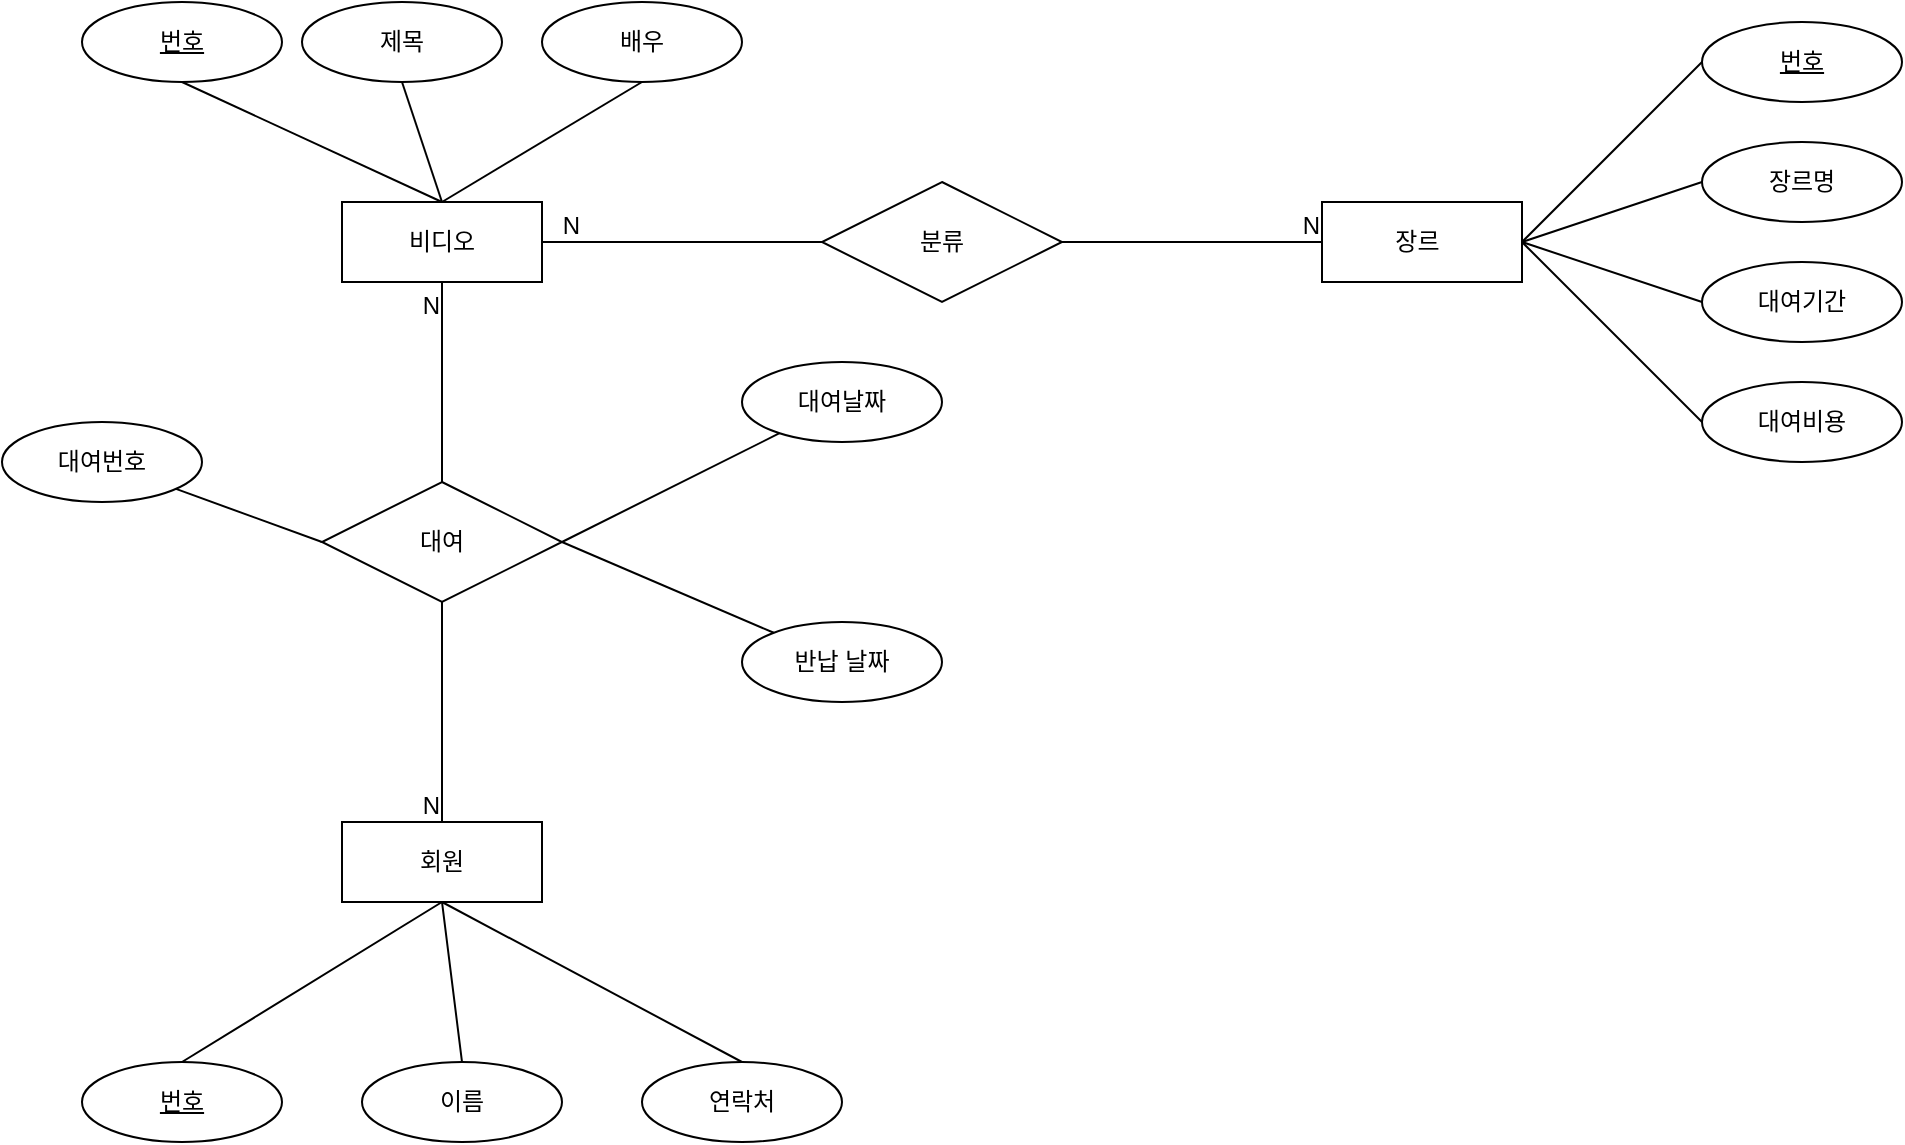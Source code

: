 <mxfile version="23.1.5" type="device">
  <diagram id="R2lEEEUBdFMjLlhIrx00" name="Page-1">
    <mxGraphModel dx="1687" dy="908" grid="1" gridSize="10" guides="1" tooltips="1" connect="1" arrows="1" fold="1" page="1" pageScale="1" pageWidth="3300" pageHeight="4681" math="0" shadow="0" extFonts="Permanent Marker^https://fonts.googleapis.com/css?family=Permanent+Marker">
      <root>
        <mxCell id="0" />
        <mxCell id="1" parent="0" />
        <mxCell id="NJEOX3uPIfty4pzTzGvy-1" value="장르&lt;span style=&quot;white-space: pre;&quot;&gt;&#x9;&lt;/span&gt;" style="whiteSpace=wrap;html=1;align=center;" vertex="1" parent="1">
          <mxGeometry x="900" y="400" width="100" height="40" as="geometry" />
        </mxCell>
        <mxCell id="NJEOX3uPIfty4pzTzGvy-3" value="비디오" style="whiteSpace=wrap;html=1;align=center;" vertex="1" parent="1">
          <mxGeometry x="410" y="400" width="100" height="40" as="geometry" />
        </mxCell>
        <mxCell id="NJEOX3uPIfty4pzTzGvy-4" value="회원" style="whiteSpace=wrap;html=1;align=center;" vertex="1" parent="1">
          <mxGeometry x="410" y="710" width="100" height="40" as="geometry" />
        </mxCell>
        <mxCell id="NJEOX3uPIfty4pzTzGvy-6" value="번호" style="ellipse;whiteSpace=wrap;html=1;align=center;fontStyle=4;" vertex="1" parent="1">
          <mxGeometry x="1090" y="310" width="100" height="40" as="geometry" />
        </mxCell>
        <mxCell id="NJEOX3uPIfty4pzTzGvy-7" value="장르명" style="ellipse;whiteSpace=wrap;html=1;align=center;" vertex="1" parent="1">
          <mxGeometry x="1090" y="370" width="100" height="40" as="geometry" />
        </mxCell>
        <mxCell id="NJEOX3uPIfty4pzTzGvy-8" value="대여기간" style="ellipse;whiteSpace=wrap;html=1;align=center;" vertex="1" parent="1">
          <mxGeometry x="1090" y="430" width="100" height="40" as="geometry" />
        </mxCell>
        <mxCell id="NJEOX3uPIfty4pzTzGvy-9" value="대여비용" style="ellipse;whiteSpace=wrap;html=1;align=center;" vertex="1" parent="1">
          <mxGeometry x="1090" y="490" width="100" height="40" as="geometry" />
        </mxCell>
        <mxCell id="NJEOX3uPIfty4pzTzGvy-10" value="" style="endArrow=none;html=1;rounded=0;entryX=0;entryY=0.5;entryDx=0;entryDy=0;exitX=1;exitY=0.5;exitDx=0;exitDy=0;" edge="1" parent="1" source="NJEOX3uPIfty4pzTzGvy-1" target="NJEOX3uPIfty4pzTzGvy-6">
          <mxGeometry relative="1" as="geometry">
            <mxPoint x="1010" y="400" as="sourcePoint" />
            <mxPoint x="1170" y="400" as="targetPoint" />
          </mxGeometry>
        </mxCell>
        <mxCell id="NJEOX3uPIfty4pzTzGvy-11" value="" style="endArrow=none;html=1;rounded=0;exitX=1;exitY=0.5;exitDx=0;exitDy=0;entryX=0;entryY=0.5;entryDx=0;entryDy=0;" edge="1" parent="1" source="NJEOX3uPIfty4pzTzGvy-1" target="NJEOX3uPIfty4pzTzGvy-7">
          <mxGeometry relative="1" as="geometry">
            <mxPoint x="1010" y="460" as="sourcePoint" />
            <mxPoint x="1070" y="380" as="targetPoint" />
          </mxGeometry>
        </mxCell>
        <mxCell id="NJEOX3uPIfty4pzTzGvy-12" value="" style="endArrow=none;html=1;rounded=0;entryX=0;entryY=0.5;entryDx=0;entryDy=0;exitX=1;exitY=0.5;exitDx=0;exitDy=0;" edge="1" parent="1" source="NJEOX3uPIfty4pzTzGvy-1" target="NJEOX3uPIfty4pzTzGvy-8">
          <mxGeometry relative="1" as="geometry">
            <mxPoint x="1010" y="400" as="sourcePoint" />
            <mxPoint x="1040" y="520" as="targetPoint" />
          </mxGeometry>
        </mxCell>
        <mxCell id="NJEOX3uPIfty4pzTzGvy-13" value="" style="endArrow=none;html=1;rounded=0;exitX=1;exitY=0.5;exitDx=0;exitDy=0;entryX=0;entryY=0.5;entryDx=0;entryDy=0;" edge="1" parent="1" source="NJEOX3uPIfty4pzTzGvy-1" target="NJEOX3uPIfty4pzTzGvy-9">
          <mxGeometry relative="1" as="geometry">
            <mxPoint x="1010" y="520" as="sourcePoint" />
            <mxPoint x="1170" y="520" as="targetPoint" />
          </mxGeometry>
        </mxCell>
        <mxCell id="NJEOX3uPIfty4pzTzGvy-15" value="제목" style="ellipse;whiteSpace=wrap;html=1;align=center;" vertex="1" parent="1">
          <mxGeometry x="390" y="300" width="100" height="40" as="geometry" />
        </mxCell>
        <mxCell id="NJEOX3uPIfty4pzTzGvy-16" value="배우" style="ellipse;whiteSpace=wrap;html=1;align=center;" vertex="1" parent="1">
          <mxGeometry x="510" y="300" width="100" height="40" as="geometry" />
        </mxCell>
        <mxCell id="NJEOX3uPIfty4pzTzGvy-17" value="번호" style="ellipse;whiteSpace=wrap;html=1;align=center;fontStyle=4;" vertex="1" parent="1">
          <mxGeometry x="280" y="300" width="100" height="40" as="geometry" />
        </mxCell>
        <mxCell id="NJEOX3uPIfty4pzTzGvy-18" value="" style="endArrow=none;html=1;rounded=0;exitX=0.5;exitY=1;exitDx=0;exitDy=0;entryX=0.5;entryY=0;entryDx=0;entryDy=0;" edge="1" parent="1" source="NJEOX3uPIfty4pzTzGvy-17" target="NJEOX3uPIfty4pzTzGvy-3">
          <mxGeometry relative="1" as="geometry">
            <mxPoint x="540" y="510" as="sourcePoint" />
            <mxPoint x="700" y="510" as="targetPoint" />
          </mxGeometry>
        </mxCell>
        <mxCell id="NJEOX3uPIfty4pzTzGvy-19" value="" style="endArrow=none;html=1;rounded=0;exitX=0.5;exitY=1;exitDx=0;exitDy=0;entryX=0.5;entryY=0;entryDx=0;entryDy=0;" edge="1" parent="1" source="NJEOX3uPIfty4pzTzGvy-15" target="NJEOX3uPIfty4pzTzGvy-3">
          <mxGeometry relative="1" as="geometry">
            <mxPoint x="560" y="500" as="sourcePoint" />
            <mxPoint x="720" y="500" as="targetPoint" />
          </mxGeometry>
        </mxCell>
        <mxCell id="NJEOX3uPIfty4pzTzGvy-20" value="" style="endArrow=none;html=1;rounded=0;exitX=0.5;exitY=1;exitDx=0;exitDy=0;entryX=0.5;entryY=0;entryDx=0;entryDy=0;" edge="1" parent="1" source="NJEOX3uPIfty4pzTzGvy-16" target="NJEOX3uPIfty4pzTzGvy-3">
          <mxGeometry relative="1" as="geometry">
            <mxPoint x="480" y="500" as="sourcePoint" />
            <mxPoint x="640" y="500" as="targetPoint" />
          </mxGeometry>
        </mxCell>
        <mxCell id="NJEOX3uPIfty4pzTzGvy-21" value="번호" style="ellipse;whiteSpace=wrap;html=1;align=center;fontStyle=4;" vertex="1" parent="1">
          <mxGeometry x="280" y="830" width="100" height="40" as="geometry" />
        </mxCell>
        <mxCell id="NJEOX3uPIfty4pzTzGvy-22" value="이름" style="ellipse;whiteSpace=wrap;html=1;align=center;" vertex="1" parent="1">
          <mxGeometry x="420" y="830" width="100" height="40" as="geometry" />
        </mxCell>
        <mxCell id="NJEOX3uPIfty4pzTzGvy-23" value="연락처" style="ellipse;whiteSpace=wrap;html=1;align=center;" vertex="1" parent="1">
          <mxGeometry x="560" y="830" width="100" height="40" as="geometry" />
        </mxCell>
        <mxCell id="NJEOX3uPIfty4pzTzGvy-24" value="" style="endArrow=none;html=1;rounded=0;exitX=0.5;exitY=1;exitDx=0;exitDy=0;entryX=0.5;entryY=0;entryDx=0;entryDy=0;" edge="1" parent="1" source="NJEOX3uPIfty4pzTzGvy-4" target="NJEOX3uPIfty4pzTzGvy-21">
          <mxGeometry relative="1" as="geometry">
            <mxPoint x="430" y="810" as="sourcePoint" />
            <mxPoint x="590" y="810" as="targetPoint" />
          </mxGeometry>
        </mxCell>
        <mxCell id="NJEOX3uPIfty4pzTzGvy-25" value="" style="endArrow=none;html=1;rounded=0;exitX=0.5;exitY=1;exitDx=0;exitDy=0;entryX=0.5;entryY=0;entryDx=0;entryDy=0;" edge="1" parent="1" source="NJEOX3uPIfty4pzTzGvy-4" target="NJEOX3uPIfty4pzTzGvy-22">
          <mxGeometry relative="1" as="geometry">
            <mxPoint x="470" y="760" as="sourcePoint" />
            <mxPoint x="340" y="840" as="targetPoint" />
          </mxGeometry>
        </mxCell>
        <mxCell id="NJEOX3uPIfty4pzTzGvy-26" value="" style="endArrow=none;html=1;rounded=0;exitX=0.5;exitY=0;exitDx=0;exitDy=0;entryX=0.5;entryY=1;entryDx=0;entryDy=0;" edge="1" parent="1" source="NJEOX3uPIfty4pzTzGvy-23" target="NJEOX3uPIfty4pzTzGvy-4">
          <mxGeometry relative="1" as="geometry">
            <mxPoint x="470" y="760" as="sourcePoint" />
            <mxPoint x="480" y="840" as="targetPoint" />
          </mxGeometry>
        </mxCell>
        <mxCell id="NJEOX3uPIfty4pzTzGvy-28" value="분류" style="shape=rhombus;perimeter=rhombusPerimeter;whiteSpace=wrap;html=1;align=center;" vertex="1" parent="1">
          <mxGeometry x="650" y="390" width="120" height="60" as="geometry" />
        </mxCell>
        <mxCell id="NJEOX3uPIfty4pzTzGvy-29" value="" style="endArrow=none;html=1;rounded=0;exitX=0;exitY=0.5;exitDx=0;exitDy=0;entryX=1;entryY=0.5;entryDx=0;entryDy=0;" edge="1" parent="1" source="NJEOX3uPIfty4pzTzGvy-28" target="NJEOX3uPIfty4pzTzGvy-3">
          <mxGeometry relative="1" as="geometry">
            <mxPoint x="490" y="540" as="sourcePoint" />
            <mxPoint x="650" y="540" as="targetPoint" />
          </mxGeometry>
        </mxCell>
        <mxCell id="NJEOX3uPIfty4pzTzGvy-30" value="N" style="resizable=0;html=1;whiteSpace=wrap;align=right;verticalAlign=bottom;" connectable="0" vertex="1" parent="NJEOX3uPIfty4pzTzGvy-29">
          <mxGeometry x="1" relative="1" as="geometry">
            <mxPoint x="20" as="offset" />
          </mxGeometry>
        </mxCell>
        <mxCell id="NJEOX3uPIfty4pzTzGvy-31" value="" style="endArrow=none;html=1;rounded=0;exitX=1;exitY=0.5;exitDx=0;exitDy=0;entryX=0;entryY=0.5;entryDx=0;entryDy=0;" edge="1" parent="1" source="NJEOX3uPIfty4pzTzGvy-28" target="NJEOX3uPIfty4pzTzGvy-1">
          <mxGeometry relative="1" as="geometry">
            <mxPoint x="780" y="480" as="sourcePoint" />
            <mxPoint x="940" y="480" as="targetPoint" />
          </mxGeometry>
        </mxCell>
        <mxCell id="NJEOX3uPIfty4pzTzGvy-32" value="N" style="resizable=0;html=1;whiteSpace=wrap;align=right;verticalAlign=bottom;" connectable="0" vertex="1" parent="NJEOX3uPIfty4pzTzGvy-31">
          <mxGeometry x="1" relative="1" as="geometry" />
        </mxCell>
        <mxCell id="NJEOX3uPIfty4pzTzGvy-33" value="대여" style="shape=rhombus;perimeter=rhombusPerimeter;whiteSpace=wrap;html=1;align=center;" vertex="1" parent="1">
          <mxGeometry x="400" y="540" width="120" height="60" as="geometry" />
        </mxCell>
        <mxCell id="NJEOX3uPIfty4pzTzGvy-34" value="" style="endArrow=none;html=1;rounded=0;exitX=0.5;exitY=0;exitDx=0;exitDy=0;entryX=0.5;entryY=1;entryDx=0;entryDy=0;" edge="1" parent="1" source="NJEOX3uPIfty4pzTzGvy-33" target="NJEOX3uPIfty4pzTzGvy-3">
          <mxGeometry relative="1" as="geometry">
            <mxPoint x="610" y="530" as="sourcePoint" />
            <mxPoint x="770" y="530" as="targetPoint" />
          </mxGeometry>
        </mxCell>
        <mxCell id="NJEOX3uPIfty4pzTzGvy-35" value="N" style="resizable=0;html=1;whiteSpace=wrap;align=right;verticalAlign=bottom;" connectable="0" vertex="1" parent="NJEOX3uPIfty4pzTzGvy-34">
          <mxGeometry x="1" relative="1" as="geometry">
            <mxPoint y="20" as="offset" />
          </mxGeometry>
        </mxCell>
        <mxCell id="NJEOX3uPIfty4pzTzGvy-36" value="" style="endArrow=none;html=1;rounded=0;exitX=0.5;exitY=1;exitDx=0;exitDy=0;entryX=0.5;entryY=0;entryDx=0;entryDy=0;" edge="1" parent="1" source="NJEOX3uPIfty4pzTzGvy-33" target="NJEOX3uPIfty4pzTzGvy-4">
          <mxGeometry relative="1" as="geometry">
            <mxPoint x="650" y="560" as="sourcePoint" />
            <mxPoint x="810" y="560" as="targetPoint" />
          </mxGeometry>
        </mxCell>
        <mxCell id="NJEOX3uPIfty4pzTzGvy-37" value="N" style="resizable=0;html=1;whiteSpace=wrap;align=right;verticalAlign=bottom;" connectable="0" vertex="1" parent="NJEOX3uPIfty4pzTzGvy-36">
          <mxGeometry x="1" relative="1" as="geometry" />
        </mxCell>
        <mxCell id="NJEOX3uPIfty4pzTzGvy-44" style="rounded=0;orthogonalLoop=1;jettySize=auto;html=1;entryX=1;entryY=0.5;entryDx=0;entryDy=0;endArrow=none;endFill=0;" edge="1" parent="1" source="NJEOX3uPIfty4pzTzGvy-41" target="NJEOX3uPIfty4pzTzGvy-33">
          <mxGeometry relative="1" as="geometry" />
        </mxCell>
        <mxCell id="NJEOX3uPIfty4pzTzGvy-41" value="대여날짜" style="ellipse;whiteSpace=wrap;html=1;align=center;" vertex="1" parent="1">
          <mxGeometry x="610" y="480" width="100" height="40" as="geometry" />
        </mxCell>
        <mxCell id="NJEOX3uPIfty4pzTzGvy-43" style="rounded=0;orthogonalLoop=1;jettySize=auto;html=1;entryX=1;entryY=0.5;entryDx=0;entryDy=0;endArrow=none;endFill=0;" edge="1" parent="1" source="NJEOX3uPIfty4pzTzGvy-42" target="NJEOX3uPIfty4pzTzGvy-33">
          <mxGeometry relative="1" as="geometry" />
        </mxCell>
        <mxCell id="NJEOX3uPIfty4pzTzGvy-42" value="반납 날짜" style="ellipse;whiteSpace=wrap;html=1;align=center;" vertex="1" parent="1">
          <mxGeometry x="610" y="610" width="100" height="40" as="geometry" />
        </mxCell>
        <mxCell id="NJEOX3uPIfty4pzTzGvy-46" style="rounded=0;orthogonalLoop=1;jettySize=auto;html=1;entryX=0;entryY=0.5;entryDx=0;entryDy=0;endArrow=none;endFill=0;" edge="1" parent="1" source="NJEOX3uPIfty4pzTzGvy-45" target="NJEOX3uPIfty4pzTzGvy-33">
          <mxGeometry relative="1" as="geometry" />
        </mxCell>
        <mxCell id="NJEOX3uPIfty4pzTzGvy-45" value="대여번호" style="ellipse;whiteSpace=wrap;html=1;align=center;" vertex="1" parent="1">
          <mxGeometry x="240" y="510" width="100" height="40" as="geometry" />
        </mxCell>
      </root>
    </mxGraphModel>
  </diagram>
</mxfile>
